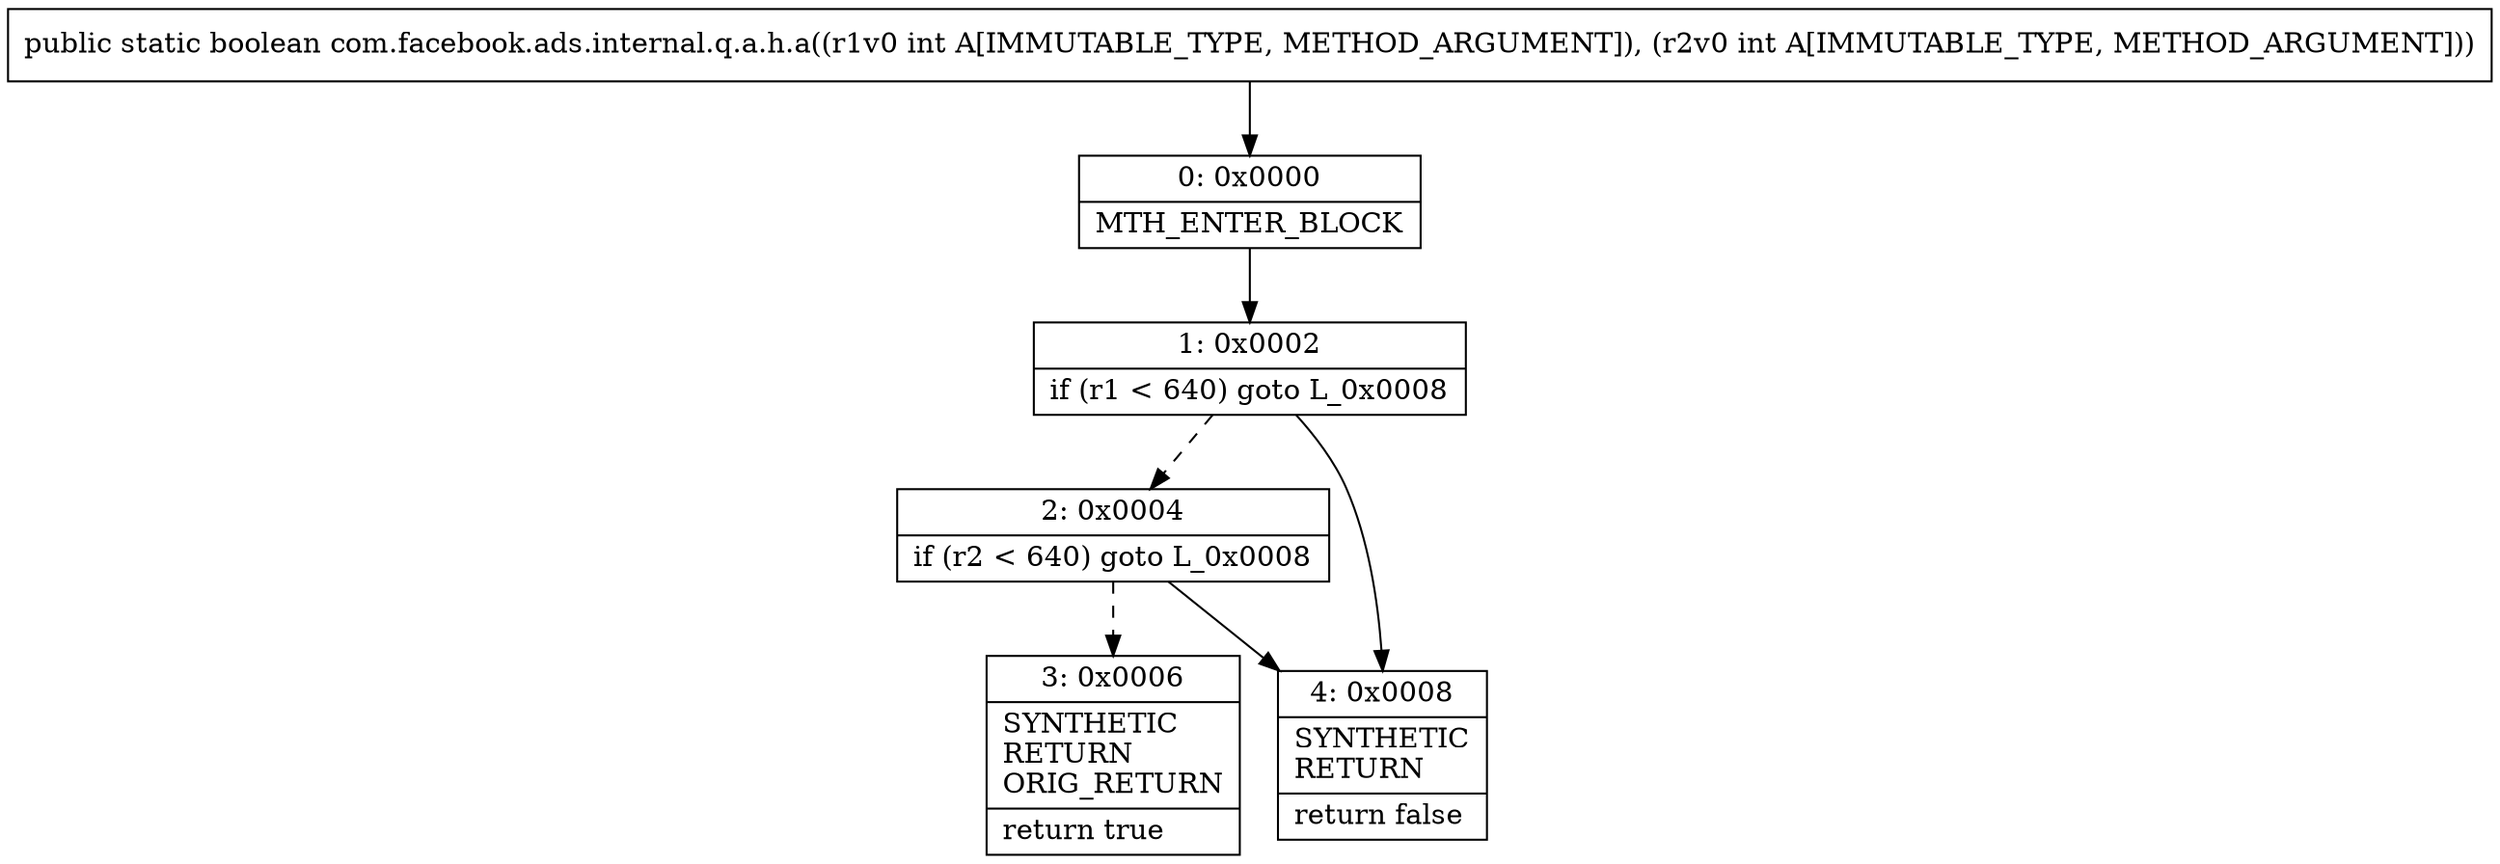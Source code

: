 digraph "CFG forcom.facebook.ads.internal.q.a.h.a(II)Z" {
Node_0 [shape=record,label="{0\:\ 0x0000|MTH_ENTER_BLOCK\l}"];
Node_1 [shape=record,label="{1\:\ 0x0002|if (r1 \< 640) goto L_0x0008\l}"];
Node_2 [shape=record,label="{2\:\ 0x0004|if (r2 \< 640) goto L_0x0008\l}"];
Node_3 [shape=record,label="{3\:\ 0x0006|SYNTHETIC\lRETURN\lORIG_RETURN\l|return true\l}"];
Node_4 [shape=record,label="{4\:\ 0x0008|SYNTHETIC\lRETURN\l|return false\l}"];
MethodNode[shape=record,label="{public static boolean com.facebook.ads.internal.q.a.h.a((r1v0 int A[IMMUTABLE_TYPE, METHOD_ARGUMENT]), (r2v0 int A[IMMUTABLE_TYPE, METHOD_ARGUMENT])) }"];
MethodNode -> Node_0;
Node_0 -> Node_1;
Node_1 -> Node_2[style=dashed];
Node_1 -> Node_4;
Node_2 -> Node_3[style=dashed];
Node_2 -> Node_4;
}

